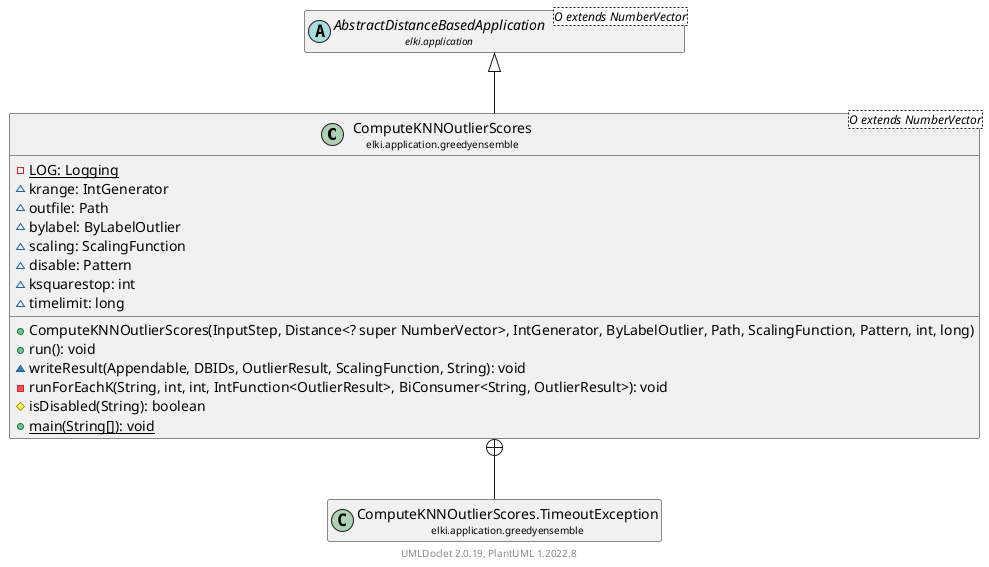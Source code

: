 @startuml
    remove .*\.(Instance|Par|Parameterizer|Factory)$
    set namespaceSeparator none
    hide empty fields
    hide empty methods

    class "<size:14>ComputeKNNOutlierScores\n<size:10>elki.application.greedyensemble" as elki.application.greedyensemble.ComputeKNNOutlierScores<O extends NumberVector> [[ComputeKNNOutlierScores.html]] {
        {static} -LOG: Logging
        ~krange: IntGenerator
        ~outfile: Path
        ~bylabel: ByLabelOutlier
        ~scaling: ScalingFunction
        ~disable: Pattern
        ~ksquarestop: int
        ~timelimit: long
        +ComputeKNNOutlierScores(InputStep, Distance<? super NumberVector>, IntGenerator, ByLabelOutlier, Path, ScalingFunction, Pattern, int, long)
        +run(): void
        ~writeResult(Appendable, DBIDs, OutlierResult, ScalingFunction, String): void
        -runForEachK(String, int, int, IntFunction<OutlierResult>, BiConsumer<String, OutlierResult>): void
        #isDisabled(String): boolean
        {static} +main(String[]): void
    }

    abstract class "<size:14>AbstractDistanceBasedApplication\n<size:10>elki.application" as elki.application.AbstractDistanceBasedApplication<O extends NumberVector> [[../AbstractDistanceBasedApplication.html]]
    class "<size:14>ComputeKNNOutlierScores.TimeoutException\n<size:10>elki.application.greedyensemble" as elki.application.greedyensemble.ComputeKNNOutlierScores.TimeoutException [[ComputeKNNOutlierScores.TimeoutException.html]]
    class "<size:14>ComputeKNNOutlierScores.Par\n<size:10>elki.application.greedyensemble" as elki.application.greedyensemble.ComputeKNNOutlierScores.Par<O extends NumberVector> [[ComputeKNNOutlierScores.Par.html]]

    elki.application.AbstractDistanceBasedApplication <|-- elki.application.greedyensemble.ComputeKNNOutlierScores
    elki.application.greedyensemble.ComputeKNNOutlierScores +-- elki.application.greedyensemble.ComputeKNNOutlierScores.TimeoutException
    elki.application.greedyensemble.ComputeKNNOutlierScores +-- elki.application.greedyensemble.ComputeKNNOutlierScores.Par

    center footer UMLDoclet 2.0.19, PlantUML 1.2022.8
@enduml
